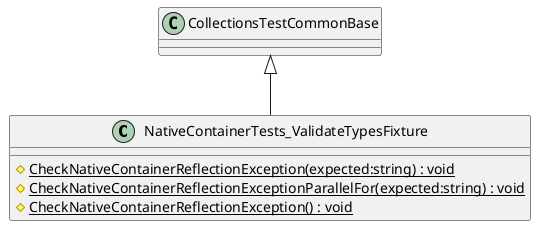 @startuml
class NativeContainerTests_ValidateTypesFixture {
    # {static} CheckNativeContainerReflectionException(expected:string) : void
    # {static} CheckNativeContainerReflectionExceptionParallelFor(expected:string) : void
    # {static} CheckNativeContainerReflectionException() : void
}
CollectionsTestCommonBase <|-- NativeContainerTests_ValidateTypesFixture
@enduml
